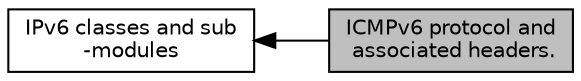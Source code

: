 digraph "ICMPv6 protocol and associated headers."
{
  edge [fontname="Helvetica",fontsize="10",labelfontname="Helvetica",labelfontsize="10"];
  node [fontname="Helvetica",fontsize="10",shape=record];
  rankdir=LR;
  Node0 [label="ICMPv6 protocol and\l associated headers.",height=0.2,width=0.4,color="black", fillcolor="grey75", style="filled", fontcolor="black"];
  Node1 [label="IPv6 classes and sub\l-modules",height=0.2,width=0.4,color="black", fillcolor="white", style="filled",URL="$d1/d00/group__ipv6.html"];
  Node1->Node0 [shape=plaintext, dir="back", style="solid"];
}
